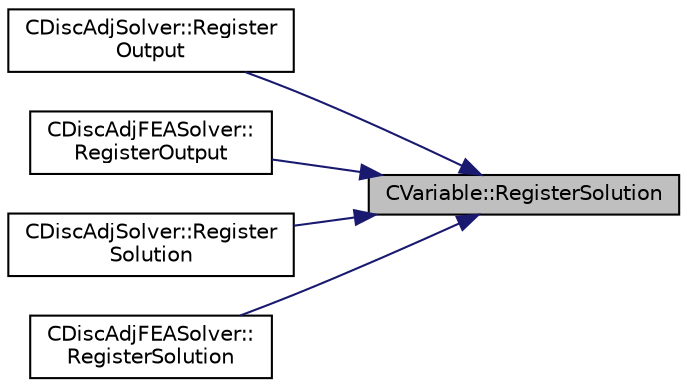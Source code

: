 digraph "CVariable::RegisterSolution"
{
 // LATEX_PDF_SIZE
  edge [fontname="Helvetica",fontsize="10",labelfontname="Helvetica",labelfontsize="10"];
  node [fontname="Helvetica",fontsize="10",shape=record];
  rankdir="RL";
  Node1 [label="CVariable::RegisterSolution",height=0.2,width=0.4,color="black", fillcolor="grey75", style="filled", fontcolor="black",tooltip="Register the variables in the solution array as input/output variable."];
  Node1 -> Node2 [dir="back",color="midnightblue",fontsize="10",style="solid",fontname="Helvetica"];
  Node2 [label="CDiscAdjSolver::Register\lOutput",height=0.2,width=0.4,color="black", fillcolor="white", style="filled",URL="$classCDiscAdjSolver.html#ab6592e845c8a040daa892707b0ac57d6",tooltip="Performs the preprocessing of the adjoint AD-based solver. Registers all necessary variables that are..."];
  Node1 -> Node3 [dir="back",color="midnightblue",fontsize="10",style="solid",fontname="Helvetica"];
  Node3 [label="CDiscAdjFEASolver::\lRegisterOutput",height=0.2,width=0.4,color="black", fillcolor="white", style="filled",URL="$classCDiscAdjFEASolver.html#a0491576fb4124a76ed2e33fcd30a36c4",tooltip="Performs the preprocessing of the adjoint AD-based solver. Registers all necessary variables that are..."];
  Node1 -> Node4 [dir="back",color="midnightblue",fontsize="10",style="solid",fontname="Helvetica"];
  Node4 [label="CDiscAdjSolver::Register\lSolution",height=0.2,width=0.4,color="black", fillcolor="white", style="filled",URL="$classCDiscAdjSolver.html#a00f168c587fac0143133047806825b72",tooltip="Performs the preprocessing of the adjoint AD-based solver. Registers all necessary variables on the t..."];
  Node1 -> Node5 [dir="back",color="midnightblue",fontsize="10",style="solid",fontname="Helvetica"];
  Node5 [label="CDiscAdjFEASolver::\lRegisterSolution",height=0.2,width=0.4,color="black", fillcolor="white", style="filled",URL="$classCDiscAdjFEASolver.html#a0303d2bff985ee50e087153a6f5d4b15",tooltip="Performs the preprocessing of the adjoint AD-based solver. Registers all necessary variables on the t..."];
}
